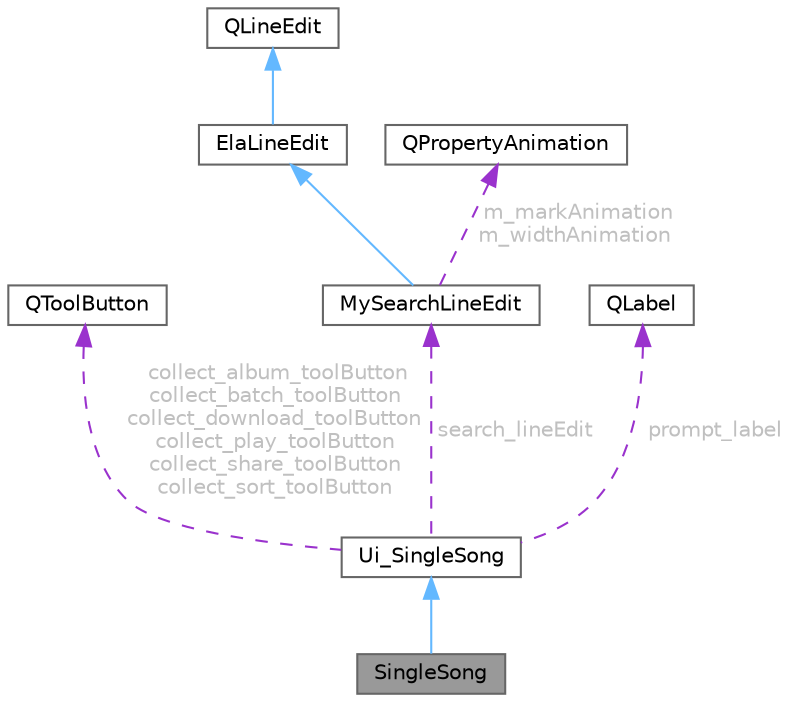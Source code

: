 digraph "SingleSong"
{
 // LATEX_PDF_SIZE
  bgcolor="transparent";
  edge [fontname=Helvetica,fontsize=10,labelfontname=Helvetica,labelfontsize=10];
  node [fontname=Helvetica,fontsize=10,shape=box,height=0.2,width=0.4];
  Node1 [id="Node000001",label="SingleSong",height=0.2,width=0.4,color="gray40", fillcolor="grey60", style="filled", fontcolor="black",tooltip=" "];
  Node2 -> Node1 [id="edge1_Node000001_Node000002",dir="back",color="steelblue1",style="solid",tooltip=" "];
  Node2 [id="Node000002",label="Ui_SingleSong",height=0.2,width=0.4,color="gray40", fillcolor="white", style="filled",URL="$class_ui___single_song.html",tooltip=" "];
  Node3 -> Node2 [id="edge2_Node000002_Node000003",dir="back",color="darkorchid3",style="dashed",tooltip=" ",label=" collect_album_toolButton\ncollect_batch_toolButton\ncollect_download_toolButton\ncollect_play_toolButton\ncollect_share_toolButton\ncollect_sort_toolButton",fontcolor="grey" ];
  Node3 [id="Node000003",label="QToolButton",height=0.2,width=0.4,color="gray40", fillcolor="white", style="filled",URL="$class_q_tool_button.html",tooltip="工具按钮类"];
  Node4 -> Node2 [id="edge3_Node000002_Node000004",dir="back",color="darkorchid3",style="dashed",tooltip=" ",label=" search_lineEdit",fontcolor="grey" ];
  Node4 [id="Node000004",label="MySearchLineEdit",height=0.2,width=0.4,color="gray40", fillcolor="white", style="filled",URL="$class_my_search_line_edit.html",tooltip="自定义搜索输入框类，继承自 QLineEdit，支持焦点动画和自定义右键菜单"];
  Node5 -> Node4 [id="edge4_Node000004_Node000005",dir="back",color="steelblue1",style="solid",tooltip=" "];
  Node5 [id="Node000005",label="ElaLineEdit",height=0.2,width=0.4,color="gray40", fillcolor="white", style="filled",URL="$class_ela_line_edit.html",tooltip=" "];
  Node6 -> Node5 [id="edge5_Node000005_Node000006",dir="back",color="steelblue1",style="solid",tooltip=" "];
  Node6 [id="Node000006",label="QLineEdit",height=0.2,width=0.4,color="gray40", fillcolor="white", style="filled",tooltip=" "];
  Node7 -> Node4 [id="edge6_Node000004_Node000007",dir="back",color="darkorchid3",style="dashed",tooltip=" ",label=" m_markAnimation\nm_widthAnimation",fontcolor="grey" ];
  Node7 [id="Node000007",label="QPropertyAnimation",height=0.2,width=0.4,color="gray40", fillcolor="white", style="filled",URL="$class_q_property_animation.html",tooltip="Qt 属性动画类，用于窗口缩放动画"];
  Node8 -> Node2 [id="edge7_Node000002_Node000008",dir="back",color="darkorchid3",style="dashed",tooltip=" ",label=" prompt_label",fontcolor="grey" ];
  Node8 [id="Node000008",label="QLabel",height=0.2,width=0.4,color="gray40", fillcolor="white", style="filled",URL="$class_q_label.html",tooltip="标签控件类"];
}
